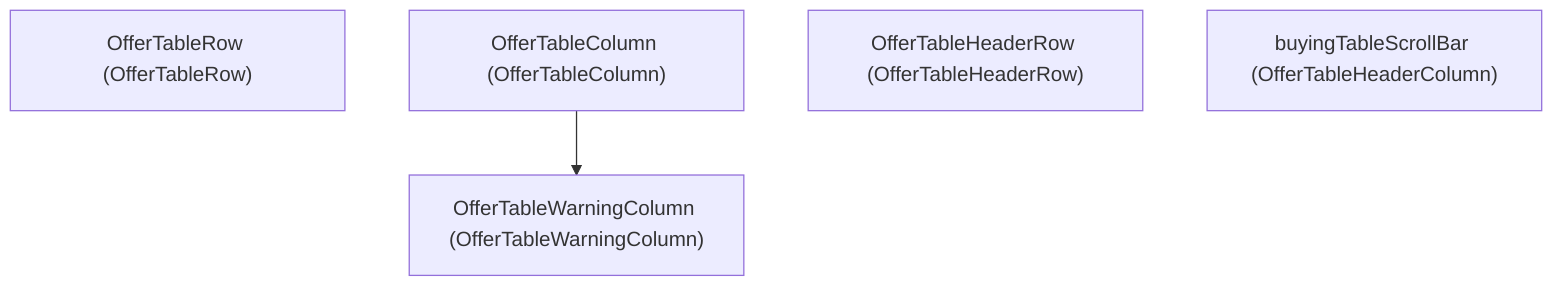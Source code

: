 graph TD
    W0["OfferTableRow (OfferTableRow)"]
    W1["OfferTableColumn (OfferTableColumn)"]
    W2["OfferTableWarningColumn (OfferTableWarningColumn)"]
    W1 --> W2
    W3["OfferTableHeaderRow (OfferTableHeaderRow)"]
    W4["buyingTableScrollBar (OfferTableHeaderColumn)"]